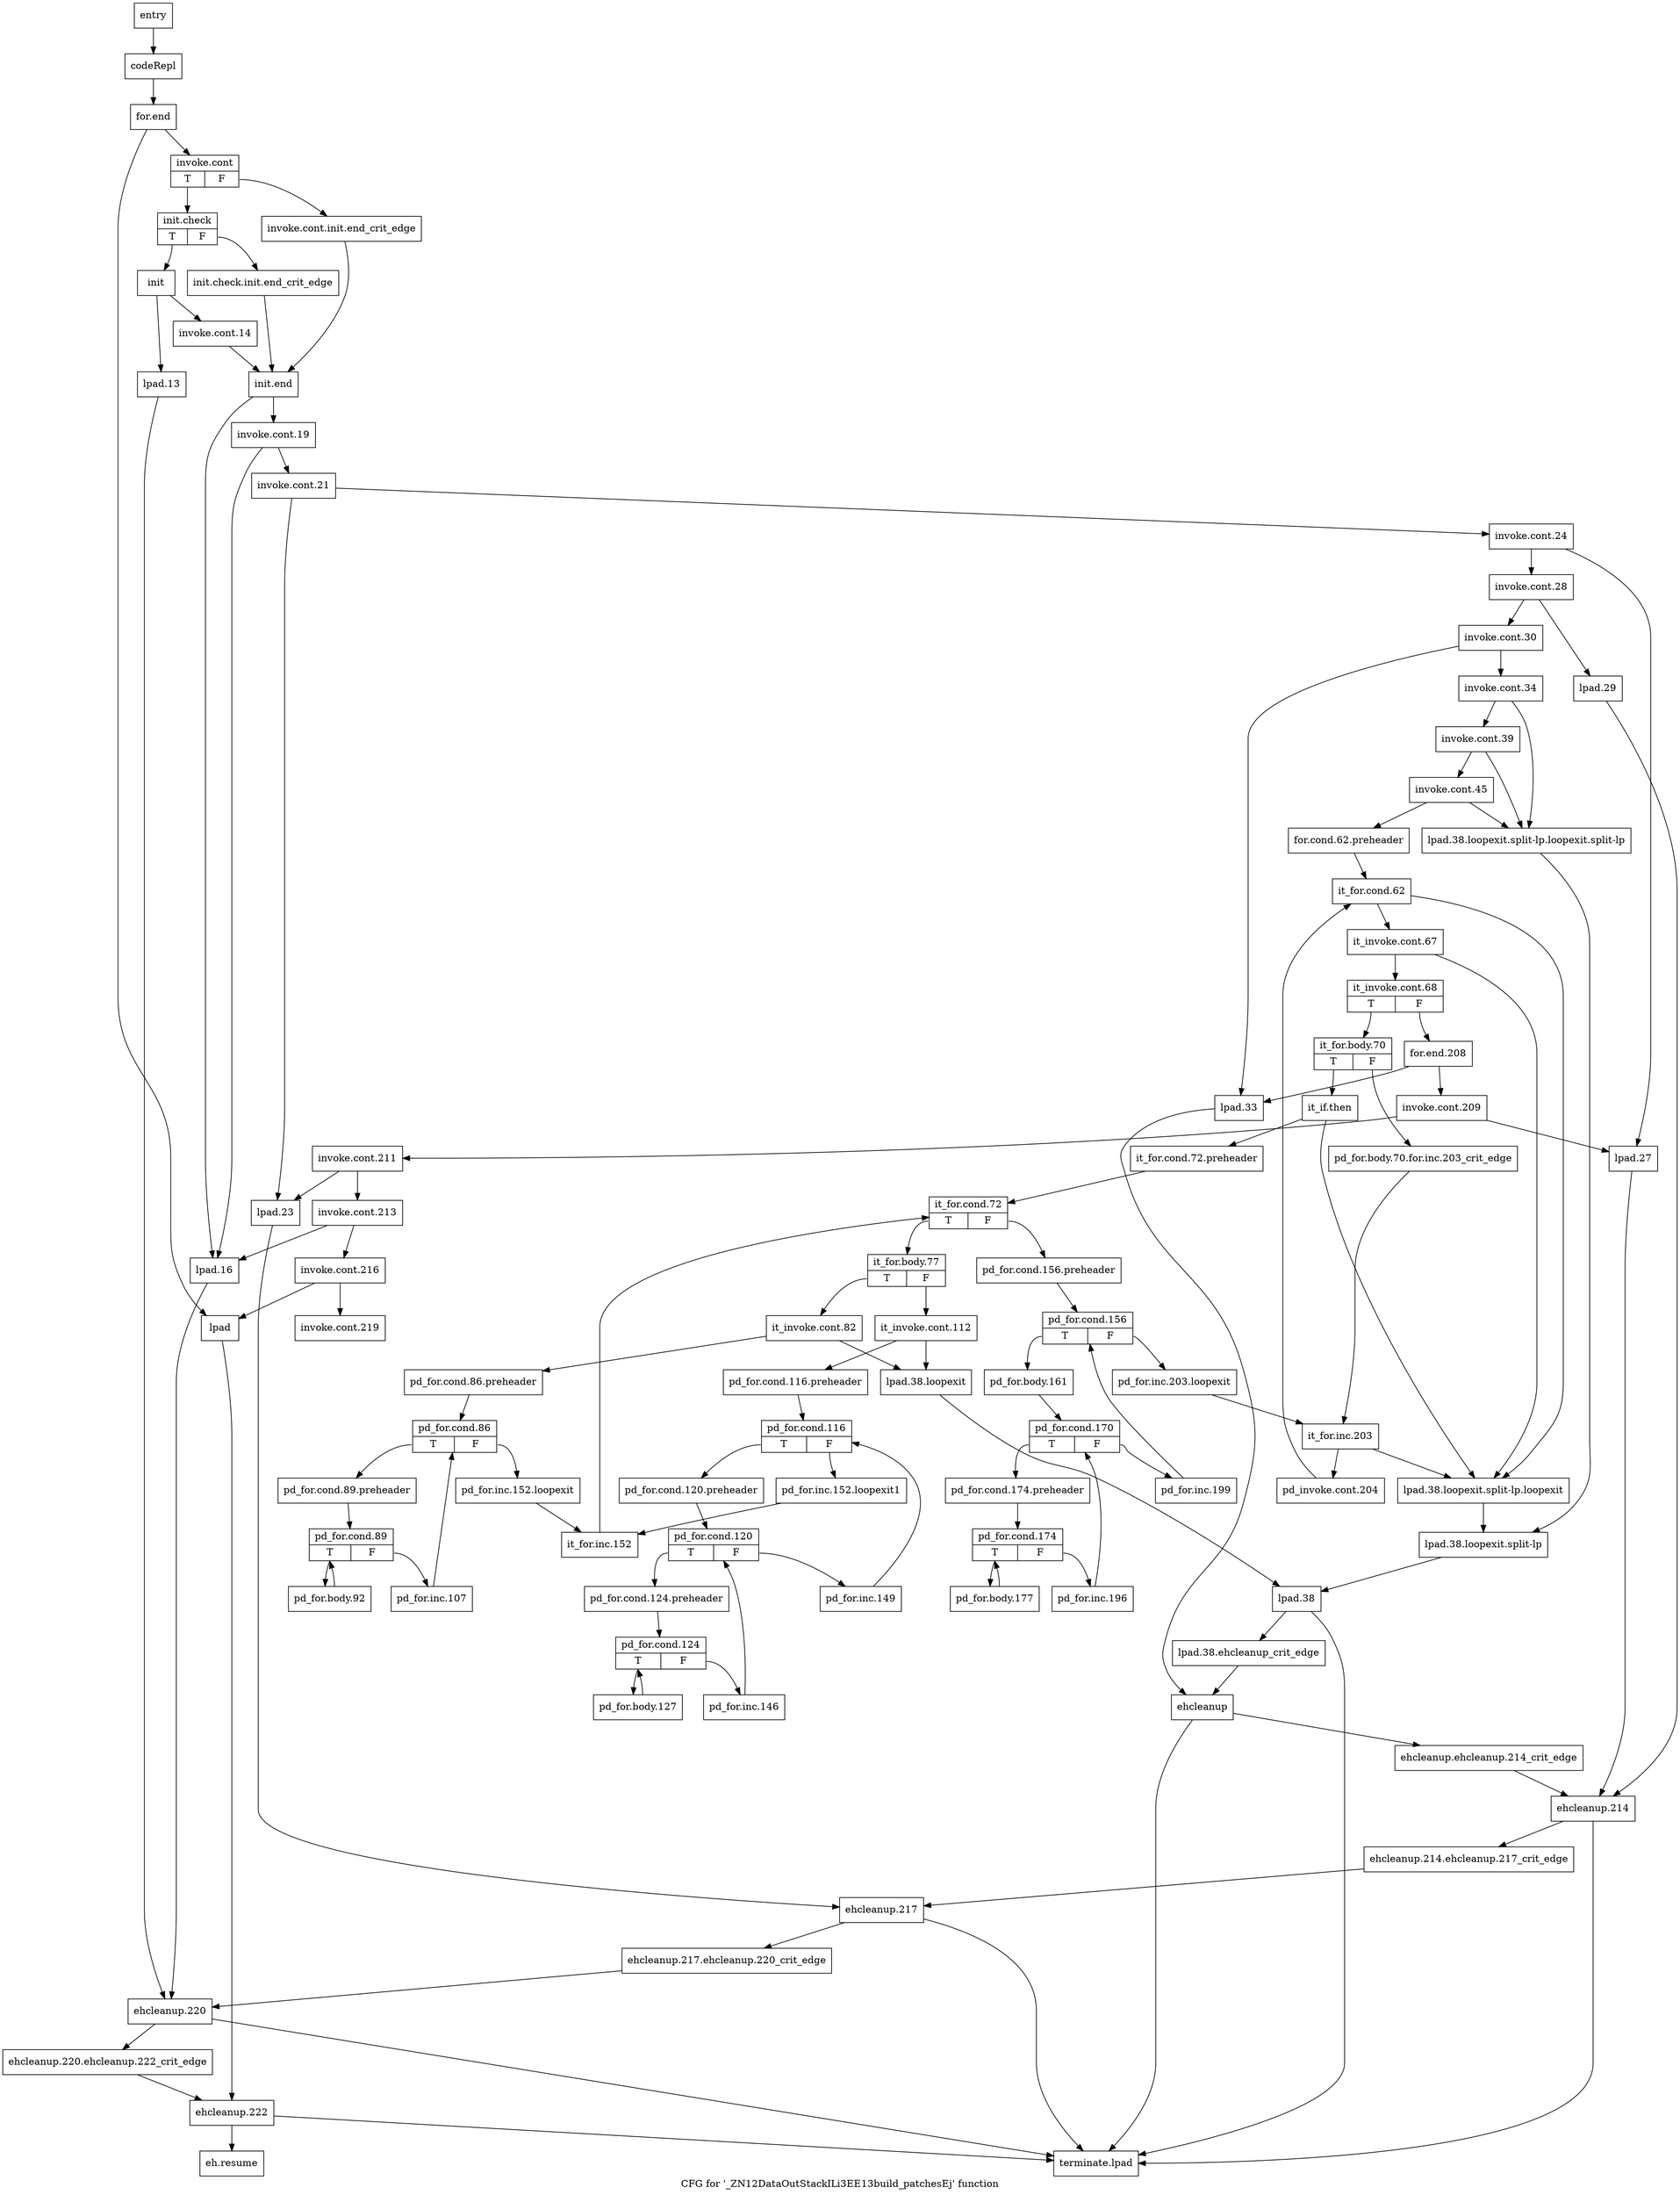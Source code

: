 digraph "CFG for '_ZN12DataOutStackILi3EE13build_patchesEj' function" {
	label="CFG for '_ZN12DataOutStackILi3EE13build_patchesEj' function";

	Node0x3c61760 [shape=record,label="{entry}"];
	Node0x3c61760 -> Node0x3c69170;
	Node0x3c69170 [shape=record,label="{codeRepl}"];
	Node0x3c69170 -> Node0x3c691c0;
	Node0x3c691c0 [shape=record,label="{for.end}"];
	Node0x3c691c0 -> Node0x3c69210;
	Node0x3c691c0 -> Node0x3c69c10;
	Node0x3c69210 [shape=record,label="{invoke.cont|{<s0>T|<s1>F}}"];
	Node0x3c69210:s0 -> Node0x3c692b0;
	Node0x3c69210:s1 -> Node0x3c69260;
	Node0x3c69260 [shape=record,label="{invoke.cont.init.end_crit_edge}"];
	Node0x3c69260 -> Node0x3c693f0;
	Node0x3c692b0 [shape=record,label="{init.check|{<s0>T|<s1>F}}"];
	Node0x3c692b0:s0 -> Node0x3c69350;
	Node0x3c692b0:s1 -> Node0x3c69300;
	Node0x3c69300 [shape=record,label="{init.check.init.end_crit_edge}"];
	Node0x3c69300 -> Node0x3c693f0;
	Node0x3c69350 [shape=record,label="{init}"];
	Node0x3c69350 -> Node0x3c693a0;
	Node0x3c69350 -> Node0x3c69c60;
	Node0x3c693a0 [shape=record,label="{invoke.cont.14}"];
	Node0x3c693a0 -> Node0x3c693f0;
	Node0x3c693f0 [shape=record,label="{init.end}"];
	Node0x3c693f0 -> Node0x3c69440;
	Node0x3c693f0 -> Node0x3c69cb0;
	Node0x3c69440 [shape=record,label="{invoke.cont.19}"];
	Node0x3c69440 -> Node0x3c69490;
	Node0x3c69440 -> Node0x3c69cb0;
	Node0x3c69490 [shape=record,label="{invoke.cont.21}"];
	Node0x3c69490 -> Node0x3c694e0;
	Node0x3c69490 -> Node0x3c69d00;
	Node0x3c694e0 [shape=record,label="{invoke.cont.24}"];
	Node0x3c694e0 -> Node0x3c69530;
	Node0x3c694e0 -> Node0x3c69d50;
	Node0x3c69530 [shape=record,label="{invoke.cont.28}"];
	Node0x3c69530 -> Node0x3c69580;
	Node0x3c69530 -> Node0x3c69da0;
	Node0x3c69580 [shape=record,label="{invoke.cont.30}"];
	Node0x3c69580 -> Node0x3c695d0;
	Node0x3c69580 -> Node0x3c69df0;
	Node0x3c695d0 [shape=record,label="{invoke.cont.34}"];
	Node0x3c695d0 -> Node0x3c69620;
	Node0x3c695d0 -> Node0x3c69ee0;
	Node0x3c69620 [shape=record,label="{invoke.cont.39}"];
	Node0x3c69620 -> Node0x3c69670;
	Node0x3c69620 -> Node0x3c69ee0;
	Node0x3c69670 [shape=record,label="{invoke.cont.45}"];
	Node0x3c69670 -> Node0x3c696c0;
	Node0x3c69670 -> Node0x3c69ee0;
	Node0x3c696c0 [shape=record,label="{for.cond.62.preheader}"];
	Node0x3c696c0 -> Node0x3c69710;
	Node0x3c69710 [shape=record,label="{it_for.cond.62}"];
	Node0x3c69710 -> Node0x3c69760;
	Node0x3c69710 -> Node0x3c69e90;
	Node0x3c69760 [shape=record,label="{it_invoke.cont.67}"];
	Node0x3c69760 -> Node0x3c697b0;
	Node0x3c69760 -> Node0x3c69e90;
	Node0x3c697b0 [shape=record,label="{it_invoke.cont.68|{<s0>T|<s1>F}}"];
	Node0x3c697b0:s0 -> Node0x3c69800;
	Node0x3c697b0:s1 -> Node0x3c6a7f0;
	Node0x3c69800 [shape=record,label="{it_for.body.70|{<s0>T|<s1>F}}"];
	Node0x3c69800:s0 -> Node0x3c698a0;
	Node0x3c69800:s1 -> Node0x3c69850;
	Node0x3c69850 [shape=record,label="{pd_for.body.70.for.inc.203_crit_edge}"];
	Node0x3c69850 -> Node0x3c6a750;
	Node0x3c698a0 [shape=record,label="{it_if.then}"];
	Node0x3c698a0 -> Node0x3c698f0;
	Node0x3c698a0 -> Node0x3c69e90;
	Node0x3c698f0 [shape=record,label="{it_for.cond.72.preheader}"];
	Node0x3c698f0 -> Node0x3c69940;
	Node0x3c69940 [shape=record,label="{it_for.cond.72|{<s0>T|<s1>F}}"];
	Node0x3c69940:s0 -> Node0x3c699e0;
	Node0x3c69940:s1 -> Node0x3c69990;
	Node0x3c69990 [shape=record,label="{pd_for.cond.156.preheader}"];
	Node0x3c69990 -> Node0x3c6a480;
	Node0x3c699e0 [shape=record,label="{it_for.body.77|{<s0>T|<s1>F}}"];
	Node0x3c699e0:s0 -> Node0x3c69a30;
	Node0x3c699e0:s1 -> Node0x3c6a070;
	Node0x3c69a30 [shape=record,label="{it_invoke.cont.82}"];
	Node0x3c69a30 -> Node0x3c69a80;
	Node0x3c69a30 -> Node0x3c69e40;
	Node0x3c69a80 [shape=record,label="{pd_for.cond.86.preheader}"];
	Node0x3c69a80 -> Node0x3c69ad0;
	Node0x3c69ad0 [shape=record,label="{pd_for.cond.86|{<s0>T|<s1>F}}"];
	Node0x3c69ad0:s0 -> Node0x3c69b20;
	Node0x3c69ad0:s1 -> Node0x3c6a390;
	Node0x3c69b20 [shape=record,label="{pd_for.cond.89.preheader}"];
	Node0x3c69b20 -> Node0x3c69b70;
	Node0x3c69b70 [shape=record,label="{pd_for.cond.89|{<s0>T|<s1>F}}"];
	Node0x3c69b70:s0 -> Node0x3c69bc0;
	Node0x3c69b70:s1 -> Node0x3c6a020;
	Node0x3c69bc0 [shape=record,label="{pd_for.body.92}"];
	Node0x3c69bc0 -> Node0x3c69b70;
	Node0x3c69c10 [shape=record,label="{lpad}"];
	Node0x3c69c10 -> Node0x3c6ac50;
	Node0x3c69c60 [shape=record,label="{lpad.13}"];
	Node0x3c69c60 -> Node0x3c6abb0;
	Node0x3c69cb0 [shape=record,label="{lpad.16}"];
	Node0x3c69cb0 -> Node0x3c6abb0;
	Node0x3c69d00 [shape=record,label="{lpad.23}"];
	Node0x3c69d00 -> Node0x3c6ab10;
	Node0x3c69d50 [shape=record,label="{lpad.27}"];
	Node0x3c69d50 -> Node0x3c6aa70;
	Node0x3c69da0 [shape=record,label="{lpad.29}"];
	Node0x3c69da0 -> Node0x3c6aa70;
	Node0x3c69df0 [shape=record,label="{lpad.33}"];
	Node0x3c69df0 -> Node0x3c6a9d0;
	Node0x3c69e40 [shape=record,label="{lpad.38.loopexit}"];
	Node0x3c69e40 -> Node0x3c69f80;
	Node0x3c69e90 [shape=record,label="{lpad.38.loopexit.split-lp.loopexit}"];
	Node0x3c69e90 -> Node0x3c69f30;
	Node0x3c69ee0 [shape=record,label="{lpad.38.loopexit.split-lp.loopexit.split-lp}"];
	Node0x3c69ee0 -> Node0x3c69f30;
	Node0x3c69f30 [shape=record,label="{lpad.38.loopexit.split-lp}"];
	Node0x3c69f30 -> Node0x3c69f80;
	Node0x3c69f80 [shape=record,label="{lpad.38}"];
	Node0x3c69f80 -> Node0x3c69fd0;
	Node0x3c69f80 -> Node0x3c6acf0;
	Node0x3c69fd0 [shape=record,label="{lpad.38.ehcleanup_crit_edge}"];
	Node0x3c69fd0 -> Node0x3c6a9d0;
	Node0x3c6a020 [shape=record,label="{pd_for.inc.107}"];
	Node0x3c6a020 -> Node0x3c69ad0;
	Node0x3c6a070 [shape=record,label="{it_invoke.cont.112}"];
	Node0x3c6a070 -> Node0x3c6a0c0;
	Node0x3c6a070 -> Node0x3c69e40;
	Node0x3c6a0c0 [shape=record,label="{pd_for.cond.116.preheader}"];
	Node0x3c6a0c0 -> Node0x3c6a110;
	Node0x3c6a110 [shape=record,label="{pd_for.cond.116|{<s0>T|<s1>F}}"];
	Node0x3c6a110:s0 -> Node0x3c6a160;
	Node0x3c6a110:s1 -> Node0x3c6a3e0;
	Node0x3c6a160 [shape=record,label="{pd_for.cond.120.preheader}"];
	Node0x3c6a160 -> Node0x3c6a1b0;
	Node0x3c6a1b0 [shape=record,label="{pd_for.cond.120|{<s0>T|<s1>F}}"];
	Node0x3c6a1b0:s0 -> Node0x3c6a200;
	Node0x3c6a1b0:s1 -> Node0x3c6a340;
	Node0x3c6a200 [shape=record,label="{pd_for.cond.124.preheader}"];
	Node0x3c6a200 -> Node0x3c6a250;
	Node0x3c6a250 [shape=record,label="{pd_for.cond.124|{<s0>T|<s1>F}}"];
	Node0x3c6a250:s0 -> Node0x3c6a2a0;
	Node0x3c6a250:s1 -> Node0x3c6a2f0;
	Node0x3c6a2a0 [shape=record,label="{pd_for.body.127}"];
	Node0x3c6a2a0 -> Node0x3c6a250;
	Node0x3c6a2f0 [shape=record,label="{pd_for.inc.146}"];
	Node0x3c6a2f0 -> Node0x3c6a1b0;
	Node0x3c6a340 [shape=record,label="{pd_for.inc.149}"];
	Node0x3c6a340 -> Node0x3c6a110;
	Node0x3c6a390 [shape=record,label="{pd_for.inc.152.loopexit}"];
	Node0x3c6a390 -> Node0x3c6a430;
	Node0x3c6a3e0 [shape=record,label="{pd_for.inc.152.loopexit1}"];
	Node0x3c6a3e0 -> Node0x3c6a430;
	Node0x3c6a430 [shape=record,label="{it_for.inc.152}"];
	Node0x3c6a430 -> Node0x3c69940;
	Node0x3c6a480 [shape=record,label="{pd_for.cond.156|{<s0>T|<s1>F}}"];
	Node0x3c6a480:s0 -> Node0x3c6a4d0;
	Node0x3c6a480:s1 -> Node0x3c6a700;
	Node0x3c6a4d0 [shape=record,label="{pd_for.body.161}"];
	Node0x3c6a4d0 -> Node0x3c6a520;
	Node0x3c6a520 [shape=record,label="{pd_for.cond.170|{<s0>T|<s1>F}}"];
	Node0x3c6a520:s0 -> Node0x3c6a570;
	Node0x3c6a520:s1 -> Node0x3c6a6b0;
	Node0x3c6a570 [shape=record,label="{pd_for.cond.174.preheader}"];
	Node0x3c6a570 -> Node0x3c6a5c0;
	Node0x3c6a5c0 [shape=record,label="{pd_for.cond.174|{<s0>T|<s1>F}}"];
	Node0x3c6a5c0:s0 -> Node0x3c6a610;
	Node0x3c6a5c0:s1 -> Node0x3c6a660;
	Node0x3c6a610 [shape=record,label="{pd_for.body.177}"];
	Node0x3c6a610 -> Node0x3c6a5c0;
	Node0x3c6a660 [shape=record,label="{pd_for.inc.196}"];
	Node0x3c6a660 -> Node0x3c6a520;
	Node0x3c6a6b0 [shape=record,label="{pd_for.inc.199}"];
	Node0x3c6a6b0 -> Node0x3c6a480;
	Node0x3c6a700 [shape=record,label="{pd_for.inc.203.loopexit}"];
	Node0x3c6a700 -> Node0x3c6a750;
	Node0x3c6a750 [shape=record,label="{it_for.inc.203}"];
	Node0x3c6a750 -> Node0x3c6a7a0;
	Node0x3c6a750 -> Node0x3c69e90;
	Node0x3c6a7a0 [shape=record,label="{pd_invoke.cont.204}"];
	Node0x3c6a7a0 -> Node0x3c69710;
	Node0x3c6a7f0 [shape=record,label="{for.end.208}"];
	Node0x3c6a7f0 -> Node0x3c6a840;
	Node0x3c6a7f0 -> Node0x3c69df0;
	Node0x3c6a840 [shape=record,label="{invoke.cont.209}"];
	Node0x3c6a840 -> Node0x3c6a890;
	Node0x3c6a840 -> Node0x3c69d50;
	Node0x3c6a890 [shape=record,label="{invoke.cont.211}"];
	Node0x3c6a890 -> Node0x3c6a8e0;
	Node0x3c6a890 -> Node0x3c69d00;
	Node0x3c6a8e0 [shape=record,label="{invoke.cont.213}"];
	Node0x3c6a8e0 -> Node0x3c6a930;
	Node0x3c6a8e0 -> Node0x3c69cb0;
	Node0x3c6a930 [shape=record,label="{invoke.cont.216}"];
	Node0x3c6a930 -> Node0x3c6a980;
	Node0x3c6a930 -> Node0x3c69c10;
	Node0x3c6a980 [shape=record,label="{invoke.cont.219}"];
	Node0x3c6a9d0 [shape=record,label="{ehcleanup}"];
	Node0x3c6a9d0 -> Node0x3c6aa20;
	Node0x3c6a9d0 -> Node0x3c6acf0;
	Node0x3c6aa20 [shape=record,label="{ehcleanup.ehcleanup.214_crit_edge}"];
	Node0x3c6aa20 -> Node0x3c6aa70;
	Node0x3c6aa70 [shape=record,label="{ehcleanup.214}"];
	Node0x3c6aa70 -> Node0x3c6aac0;
	Node0x3c6aa70 -> Node0x3c6acf0;
	Node0x3c6aac0 [shape=record,label="{ehcleanup.214.ehcleanup.217_crit_edge}"];
	Node0x3c6aac0 -> Node0x3c6ab10;
	Node0x3c6ab10 [shape=record,label="{ehcleanup.217}"];
	Node0x3c6ab10 -> Node0x3c6ab60;
	Node0x3c6ab10 -> Node0x3c6acf0;
	Node0x3c6ab60 [shape=record,label="{ehcleanup.217.ehcleanup.220_crit_edge}"];
	Node0x3c6ab60 -> Node0x3c6abb0;
	Node0x3c6abb0 [shape=record,label="{ehcleanup.220}"];
	Node0x3c6abb0 -> Node0x3c6ac00;
	Node0x3c6abb0 -> Node0x3c6acf0;
	Node0x3c6ac00 [shape=record,label="{ehcleanup.220.ehcleanup.222_crit_edge}"];
	Node0x3c6ac00 -> Node0x3c6ac50;
	Node0x3c6ac50 [shape=record,label="{ehcleanup.222}"];
	Node0x3c6ac50 -> Node0x3c6aca0;
	Node0x3c6ac50 -> Node0x3c6acf0;
	Node0x3c6aca0 [shape=record,label="{eh.resume}"];
	Node0x3c6acf0 [shape=record,label="{terminate.lpad}"];
}
